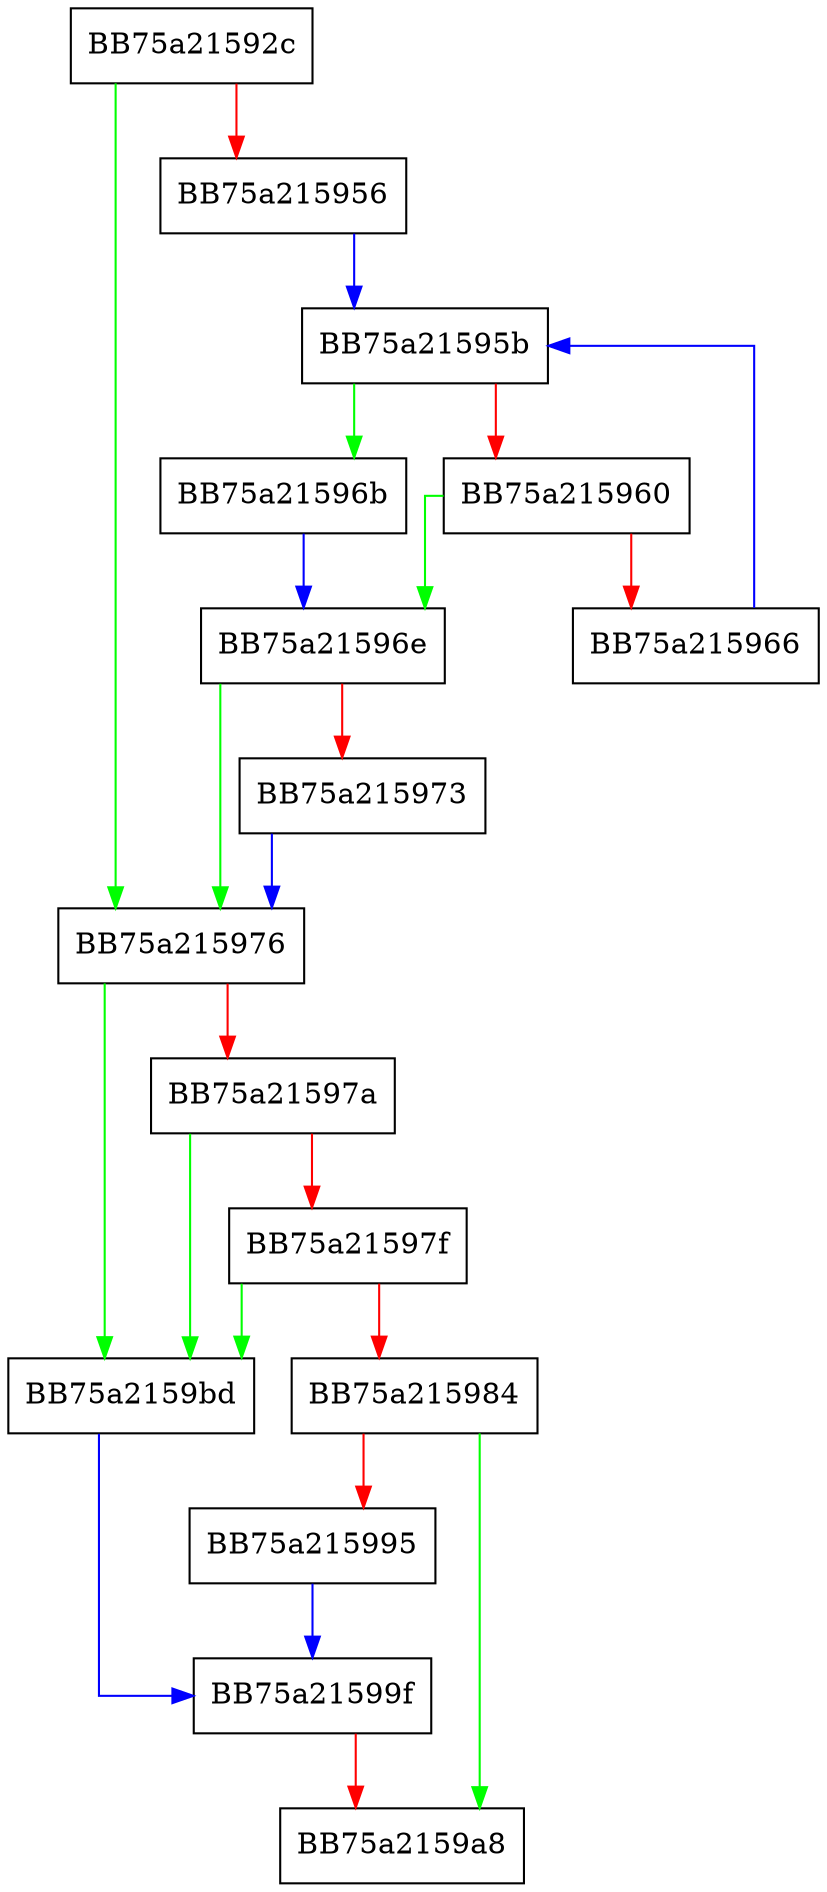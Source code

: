 digraph createrecidz {
  node [shape="box"];
  graph [splines=ortho];
  BB75a21592c -> BB75a215976 [color="green"];
  BB75a21592c -> BB75a215956 [color="red"];
  BB75a215956 -> BB75a21595b [color="blue"];
  BB75a21595b -> BB75a21596b [color="green"];
  BB75a21595b -> BB75a215960 [color="red"];
  BB75a215960 -> BB75a21596e [color="green"];
  BB75a215960 -> BB75a215966 [color="red"];
  BB75a215966 -> BB75a21595b [color="blue"];
  BB75a21596b -> BB75a21596e [color="blue"];
  BB75a21596e -> BB75a215976 [color="green"];
  BB75a21596e -> BB75a215973 [color="red"];
  BB75a215973 -> BB75a215976 [color="blue"];
  BB75a215976 -> BB75a2159bd [color="green"];
  BB75a215976 -> BB75a21597a [color="red"];
  BB75a21597a -> BB75a2159bd [color="green"];
  BB75a21597a -> BB75a21597f [color="red"];
  BB75a21597f -> BB75a2159bd [color="green"];
  BB75a21597f -> BB75a215984 [color="red"];
  BB75a215984 -> BB75a2159a8 [color="green"];
  BB75a215984 -> BB75a215995 [color="red"];
  BB75a215995 -> BB75a21599f [color="blue"];
  BB75a21599f -> BB75a2159a8 [color="red"];
  BB75a2159bd -> BB75a21599f [color="blue"];
}
